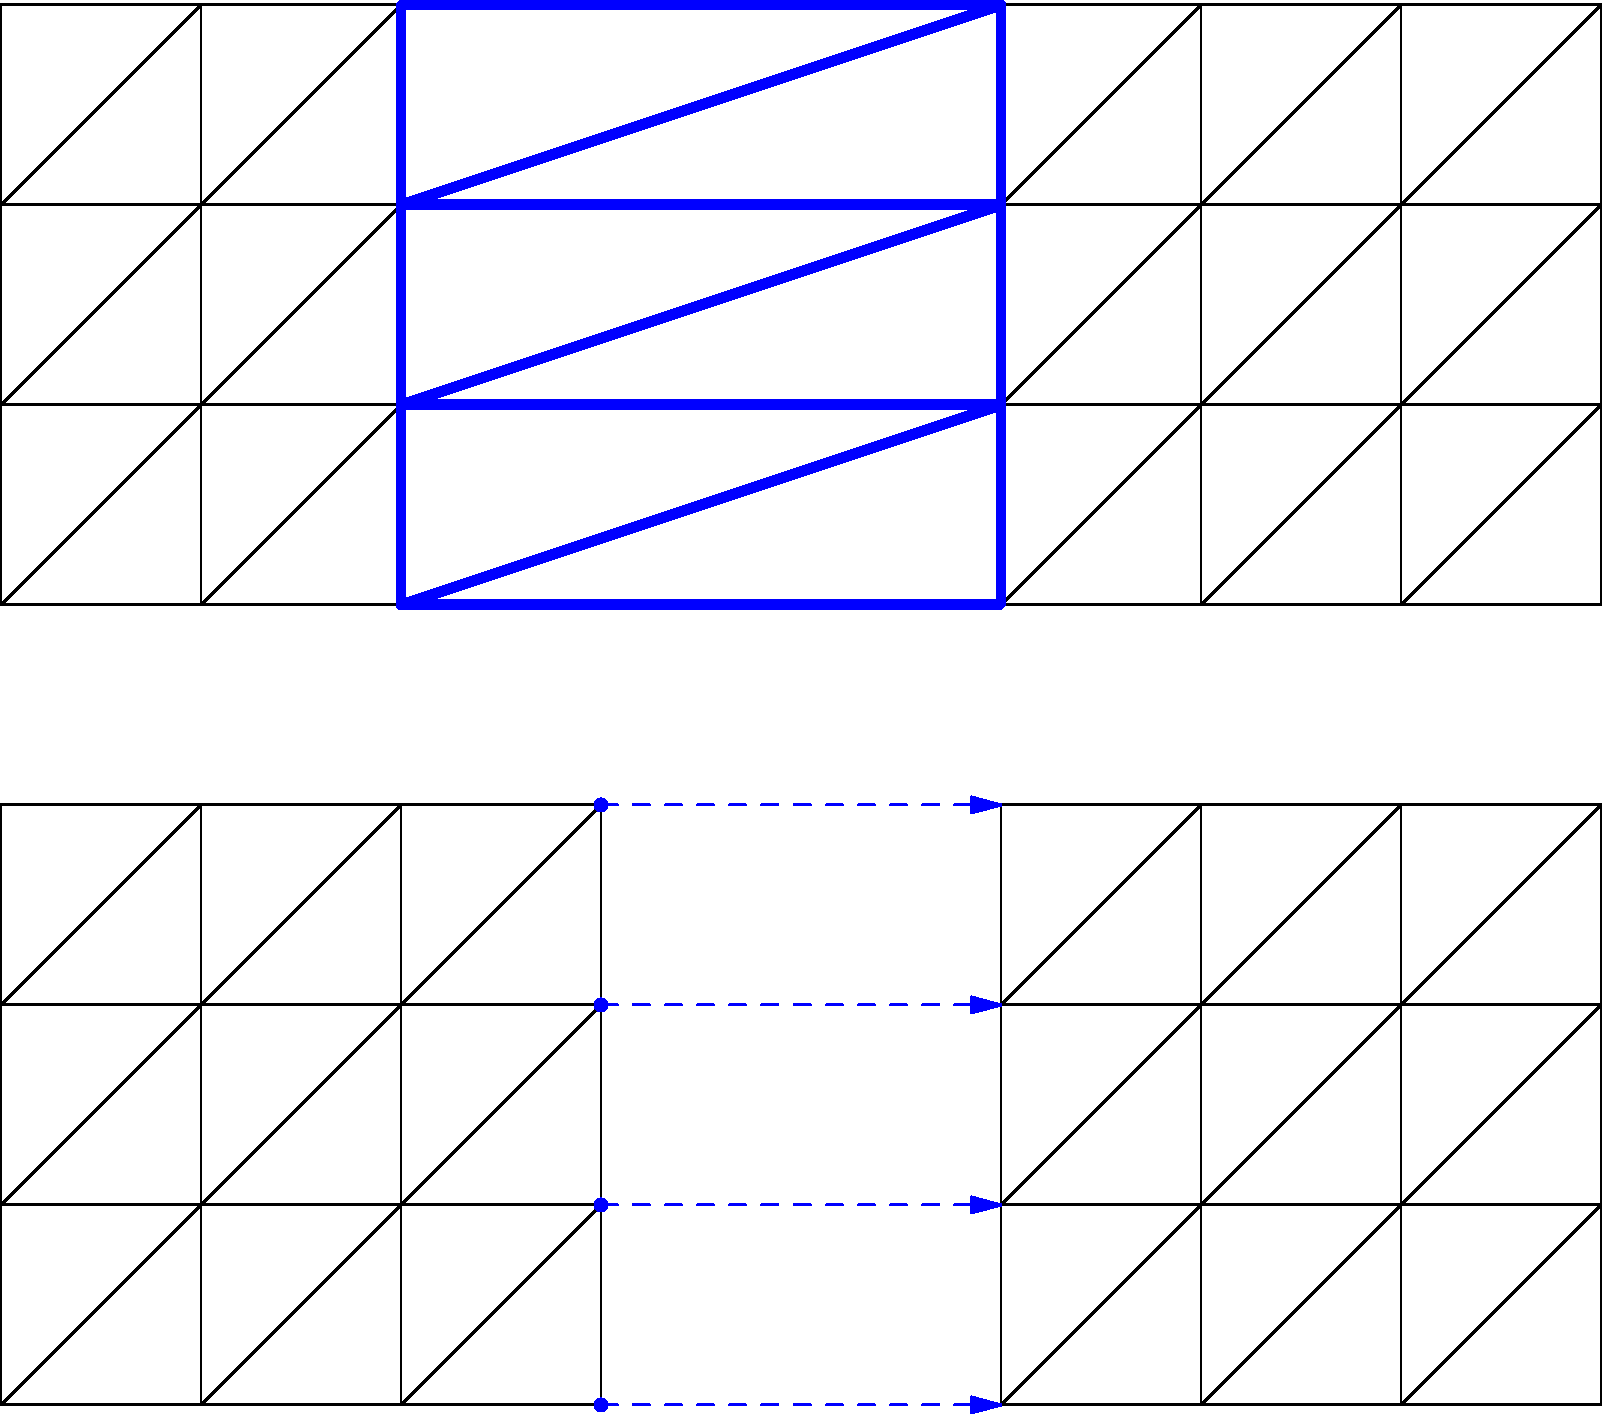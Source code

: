pair quadSize = (100, 100);
pen defaultPen = black+beveljoin+1;

void drawQuad(pair pos, pair size, pen style = defaultPen)
{
    draw((pos.x, pos.y)--(pos.x + size.x, pos.y)--(pos.x + size.x, pos.y + size.y)--(pos.x, pos.y + size.y)--(pos.x, pos.y)--(pos.x + size.x, pos.y + size.y), style);
}

void drawQuadArray(pair pos, pair size, int width, int height, pen style = defaultPen)
{
    for (int x = 0; x < width; ++x)
    {
        for (int y = 0; y < height; ++y)
        {
            drawQuad((pos.x + x * size.x, pos.y + y * size.y), size, style);
        }
    }
}

drawQuadArray((0, 0), quadSize, 3, 3);
drawQuadArray((quadSize.x * 5, 0), quadSize, 3, 3);

for (int y = 0; y < 4; ++y)
{
    dot((quadSize.x * 3, y * quadSize.y), blue+7);
    draw((quadSize.x * 3, y * quadSize.y)--(quadSize.x * 5, y * quadSize.y), blue+dashed+beveljoin+1, Arrow);
}

drawQuadArray((0, quadSize.y * 4), quadSize, 2, 3);
drawQuadArray((quadSize.x * 5, quadSize.y * 4), quadSize, 3, 3);
drawQuadArray((quadSize.x * 2, quadSize.y * 4), (quadSize.x * 3, quadSize.y), 1, 3, blue+beveljoin+5);